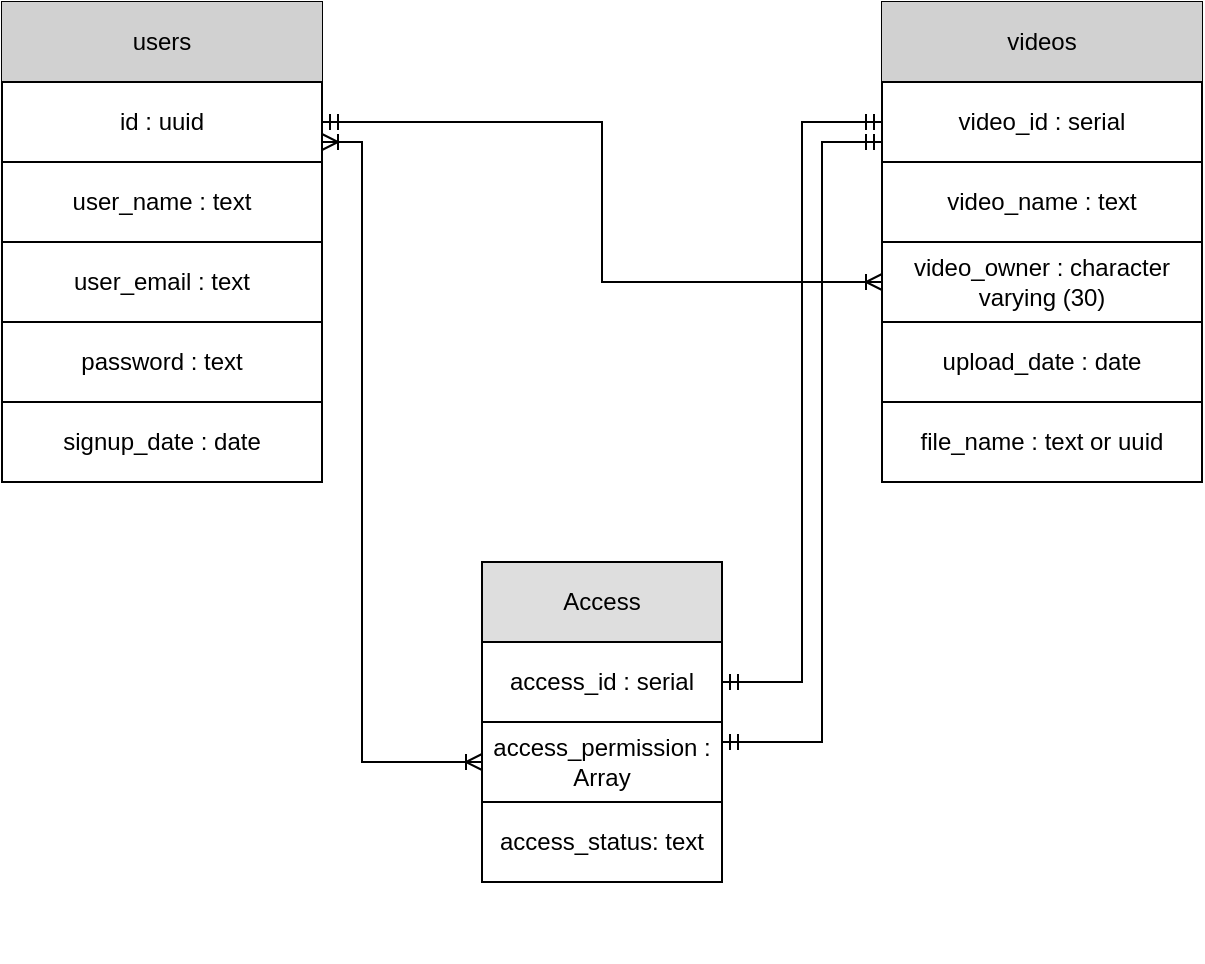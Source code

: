 <mxfile version="20.8.10" type="github">
  <diagram name="Page-1" id="x4iJGQ0KPtCMB_jyQW9S">
    <mxGraphModel dx="875" dy="472" grid="1" gridSize="10" guides="1" tooltips="1" connect="1" arrows="1" fold="1" page="1" pageScale="1" pageWidth="827" pageHeight="1169" math="0" shadow="0">
      <root>
        <mxCell id="0" />
        <mxCell id="1" parent="0" />
        <mxCell id="8FAOilzrqgQx4W-jh3Jm-20" value="" style="group" parent="1" vertex="1" connectable="0">
          <mxGeometry x="280" y="360" width="120" height="200" as="geometry" />
        </mxCell>
        <mxCell id="8FAOilzrqgQx4W-jh3Jm-7" value="" style="rounded=0;whiteSpace=wrap;html=1;" parent="8FAOilzrqgQx4W-jh3Jm-20" vertex="1">
          <mxGeometry width="120" height="160" as="geometry" />
        </mxCell>
        <mxCell id="8FAOilzrqgQx4W-jh3Jm-8" value="Access" style="rounded=0;whiteSpace=wrap;html=1;fillColor=#dedede;" parent="8FAOilzrqgQx4W-jh3Jm-20" vertex="1">
          <mxGeometry width="120" height="40" as="geometry" />
        </mxCell>
        <mxCell id="8FAOilzrqgQx4W-jh3Jm-5" value="&lt;div&gt;access_permission : Array&lt;/div&gt;" style="rounded=0;whiteSpace=wrap;html=1;" parent="8FAOilzrqgQx4W-jh3Jm-20" vertex="1">
          <mxGeometry y="80" width="120" height="40" as="geometry" />
        </mxCell>
        <mxCell id="8FAOilzrqgQx4W-jh3Jm-10" value="access_status: text" style="rounded=0;whiteSpace=wrap;html=1;fillColor=default;" parent="8FAOilzrqgQx4W-jh3Jm-20" vertex="1">
          <mxGeometry y="120" width="120" height="40" as="geometry" />
        </mxCell>
        <mxCell id="8FAOilzrqgQx4W-jh3Jm-15" value="access_id : serial" style="rounded=0;whiteSpace=wrap;html=1;fillColor=default;" parent="8FAOilzrqgQx4W-jh3Jm-20" vertex="1">
          <mxGeometry y="40" width="120" height="40" as="geometry" />
        </mxCell>
        <mxCell id="8FAOilzrqgQx4W-jh3Jm-21" value="" style="group" parent="1" vertex="1" connectable="0">
          <mxGeometry x="480" y="80" width="160" height="240" as="geometry" />
        </mxCell>
        <mxCell id="uvVCpmAjIxrzyu7uWYnQ-92" value="" style="rounded=0;whiteSpace=wrap;html=1;" parent="8FAOilzrqgQx4W-jh3Jm-21" vertex="1">
          <mxGeometry width="160" height="200" as="geometry" />
        </mxCell>
        <mxCell id="uvVCpmAjIxrzyu7uWYnQ-93" value="" style="rounded=0;whiteSpace=wrap;html=1;" parent="8FAOilzrqgQx4W-jh3Jm-21" vertex="1">
          <mxGeometry width="160" height="40" as="geometry" />
        </mxCell>
        <mxCell id="uvVCpmAjIxrzyu7uWYnQ-94" value="videos" style="text;strokeColor=none;align=center;fillColor=#D1D1D1;html=1;verticalAlign=middle;whiteSpace=wrap;rounded=0;" parent="8FAOilzrqgQx4W-jh3Jm-21" vertex="1">
          <mxGeometry width="160" height="40" as="geometry" />
        </mxCell>
        <mxCell id="uvVCpmAjIxrzyu7uWYnQ-103" value="" style="rounded=0;whiteSpace=wrap;html=1;fillColor=none;" parent="8FAOilzrqgQx4W-jh3Jm-21" vertex="1">
          <mxGeometry y="40" width="160" height="40" as="geometry" />
        </mxCell>
        <mxCell id="uvVCpmAjIxrzyu7uWYnQ-104" value="video_id : serial" style="text;strokeColor=none;align=center;fillColor=none;html=1;verticalAlign=middle;whiteSpace=wrap;rounded=0;" parent="8FAOilzrqgQx4W-jh3Jm-21" vertex="1">
          <mxGeometry y="40" width="160" height="40" as="geometry" />
        </mxCell>
        <mxCell id="uvVCpmAjIxrzyu7uWYnQ-105" value="video_name : text" style="rounded=0;whiteSpace=wrap;html=1;fillColor=none;" parent="8FAOilzrqgQx4W-jh3Jm-21" vertex="1">
          <mxGeometry y="80" width="160" height="40" as="geometry" />
        </mxCell>
        <mxCell id="uvVCpmAjIxrzyu7uWYnQ-106" value="video_owner : character varying (30)" style="rounded=0;whiteSpace=wrap;html=1;fillColor=none;" parent="8FAOilzrqgQx4W-jh3Jm-21" vertex="1">
          <mxGeometry y="120" width="160" height="40" as="geometry" />
        </mxCell>
        <mxCell id="uvVCpmAjIxrzyu7uWYnQ-107" value="upload_date : date" style="whiteSpace=wrap;html=1;fillColor=none;" parent="8FAOilzrqgQx4W-jh3Jm-21" vertex="1">
          <mxGeometry y="160" width="160" height="40" as="geometry" />
        </mxCell>
        <mxCell id="8FAOilzrqgQx4W-jh3Jm-6" value="file_name : text or uuid" style="rounded=0;whiteSpace=wrap;html=1;" parent="8FAOilzrqgQx4W-jh3Jm-21" vertex="1">
          <mxGeometry y="200" width="160" height="40" as="geometry" />
        </mxCell>
        <mxCell id="8FAOilzrqgQx4W-jh3Jm-22" value="" style="group" parent="1" vertex="1" connectable="0">
          <mxGeometry x="40" y="80" width="160" height="200" as="geometry" />
        </mxCell>
        <mxCell id="uvVCpmAjIxrzyu7uWYnQ-89" value="" style="rounded=0;whiteSpace=wrap;html=1;" parent="8FAOilzrqgQx4W-jh3Jm-22" vertex="1">
          <mxGeometry width="160" height="200" as="geometry" />
        </mxCell>
        <mxCell id="uvVCpmAjIxrzyu7uWYnQ-90" value="" style="rounded=0;whiteSpace=wrap;html=1;" parent="8FAOilzrqgQx4W-jh3Jm-22" vertex="1">
          <mxGeometry width="160" height="40" as="geometry" />
        </mxCell>
        <mxCell id="uvVCpmAjIxrzyu7uWYnQ-91" value="users" style="text;strokeColor=none;align=center;fillColor=#D1D1D1;html=1;verticalAlign=middle;whiteSpace=wrap;rounded=0;" parent="8FAOilzrqgQx4W-jh3Jm-22" vertex="1">
          <mxGeometry width="160" height="40" as="geometry" />
        </mxCell>
        <mxCell id="uvVCpmAjIxrzyu7uWYnQ-95" value="" style="rounded=0;whiteSpace=wrap;html=1;" parent="8FAOilzrqgQx4W-jh3Jm-22" vertex="1">
          <mxGeometry y="40" width="160" height="40" as="geometry" />
        </mxCell>
        <mxCell id="uvVCpmAjIxrzyu7uWYnQ-96" value="&lt;div&gt;id : uuid&lt;/div&gt;" style="text;strokeColor=none;align=center;fillColor=none;html=1;verticalAlign=middle;whiteSpace=wrap;rounded=0;" parent="8FAOilzrqgQx4W-jh3Jm-22" vertex="1">
          <mxGeometry y="40" width="160" height="40" as="geometry" />
        </mxCell>
        <mxCell id="uvVCpmAjIxrzyu7uWYnQ-97" value="" style="rounded=0;whiteSpace=wrap;html=1;fillColor=none;" parent="8FAOilzrqgQx4W-jh3Jm-22" vertex="1">
          <mxGeometry y="80" width="160" height="40" as="geometry" />
        </mxCell>
        <mxCell id="uvVCpmAjIxrzyu7uWYnQ-98" value="user_name : text" style="text;strokeColor=none;align=center;fillColor=none;html=1;verticalAlign=middle;whiteSpace=wrap;rounded=0;" parent="8FAOilzrqgQx4W-jh3Jm-22" vertex="1">
          <mxGeometry y="80" width="160" height="40" as="geometry" />
        </mxCell>
        <mxCell id="uvVCpmAjIxrzyu7uWYnQ-99" value="" style="rounded=0;whiteSpace=wrap;html=1;fillColor=none;" parent="8FAOilzrqgQx4W-jh3Jm-22" vertex="1">
          <mxGeometry y="120" width="160" height="40" as="geometry" />
        </mxCell>
        <mxCell id="uvVCpmAjIxrzyu7uWYnQ-100" value="user_email : text" style="text;strokeColor=none;align=center;fillColor=none;html=1;verticalAlign=middle;whiteSpace=wrap;rounded=0;" parent="8FAOilzrqgQx4W-jh3Jm-22" vertex="1">
          <mxGeometry y="120" width="160" height="40" as="geometry" />
        </mxCell>
        <mxCell id="8FAOilzrqgQx4W-jh3Jm-23" style="edgeStyle=orthogonalEdgeStyle;rounded=0;orthogonalLoop=1;jettySize=auto;html=1;exitX=1;exitY=0.5;exitDx=0;exitDy=0;entryX=0;entryY=0.5;entryDx=0;entryDy=0;endArrow=ERoneToMany;endFill=0;startArrow=ERmandOne;startFill=0;" parent="1" source="uvVCpmAjIxrzyu7uWYnQ-96" target="uvVCpmAjIxrzyu7uWYnQ-106" edge="1">
          <mxGeometry relative="1" as="geometry" />
        </mxCell>
        <mxCell id="8FAOilzrqgQx4W-jh3Jm-24" style="edgeStyle=orthogonalEdgeStyle;rounded=0;orthogonalLoop=1;jettySize=auto;html=1;exitX=0;exitY=0.5;exitDx=0;exitDy=0;entryX=1;entryY=0.75;entryDx=0;entryDy=0;endArrow=ERoneToMany;endFill=0;startArrow=ERoneToMany;startFill=0;" parent="1" source="8FAOilzrqgQx4W-jh3Jm-5" target="uvVCpmAjIxrzyu7uWYnQ-96" edge="1">
          <mxGeometry relative="1" as="geometry">
            <Array as="points">
              <mxPoint x="220" y="460" />
              <mxPoint x="220" y="150" />
            </Array>
          </mxGeometry>
        </mxCell>
        <mxCell id="8FAOilzrqgQx4W-jh3Jm-25" style="edgeStyle=orthogonalEdgeStyle;rounded=0;orthogonalLoop=1;jettySize=auto;html=1;exitX=1;exitY=0.25;exitDx=0;exitDy=0;entryX=0;entryY=0.75;entryDx=0;entryDy=0;endArrow=ERmandOne;endFill=0;startArrow=ERmandOne;startFill=0;" parent="1" source="8FAOilzrqgQx4W-jh3Jm-5" target="uvVCpmAjIxrzyu7uWYnQ-104" edge="1">
          <mxGeometry relative="1" as="geometry">
            <Array as="points">
              <mxPoint x="450" y="450" />
              <mxPoint x="450" y="150" />
            </Array>
          </mxGeometry>
        </mxCell>
        <mxCell id="8FAOilzrqgQx4W-jh3Jm-26" style="edgeStyle=orthogonalEdgeStyle;rounded=0;orthogonalLoop=1;jettySize=auto;html=1;exitX=1;exitY=0.5;exitDx=0;exitDy=0;entryX=0;entryY=0.5;entryDx=0;entryDy=0;endArrow=ERmandOne;endFill=0;startArrow=ERmandOne;startFill=0;" parent="1" source="8FAOilzrqgQx4W-jh3Jm-15" target="uvVCpmAjIxrzyu7uWYnQ-104" edge="1">
          <mxGeometry relative="1" as="geometry" />
        </mxCell>
        <mxCell id="uvVCpmAjIxrzyu7uWYnQ-109" value="&lt;div&gt;signup_date : date&lt;/div&gt;" style="rounded=0;whiteSpace=wrap;html=1;fillColor=default;" parent="1" vertex="1">
          <mxGeometry x="40" y="280" width="160" height="40" as="geometry" />
        </mxCell>
        <mxCell id="RmSX_tYXq_Nm564TSgYs-1" value="password : text" style="rounded=0;whiteSpace=wrap;html=1;" vertex="1" parent="1">
          <mxGeometry x="40" y="240" width="160" height="40" as="geometry" />
        </mxCell>
      </root>
    </mxGraphModel>
  </diagram>
</mxfile>
